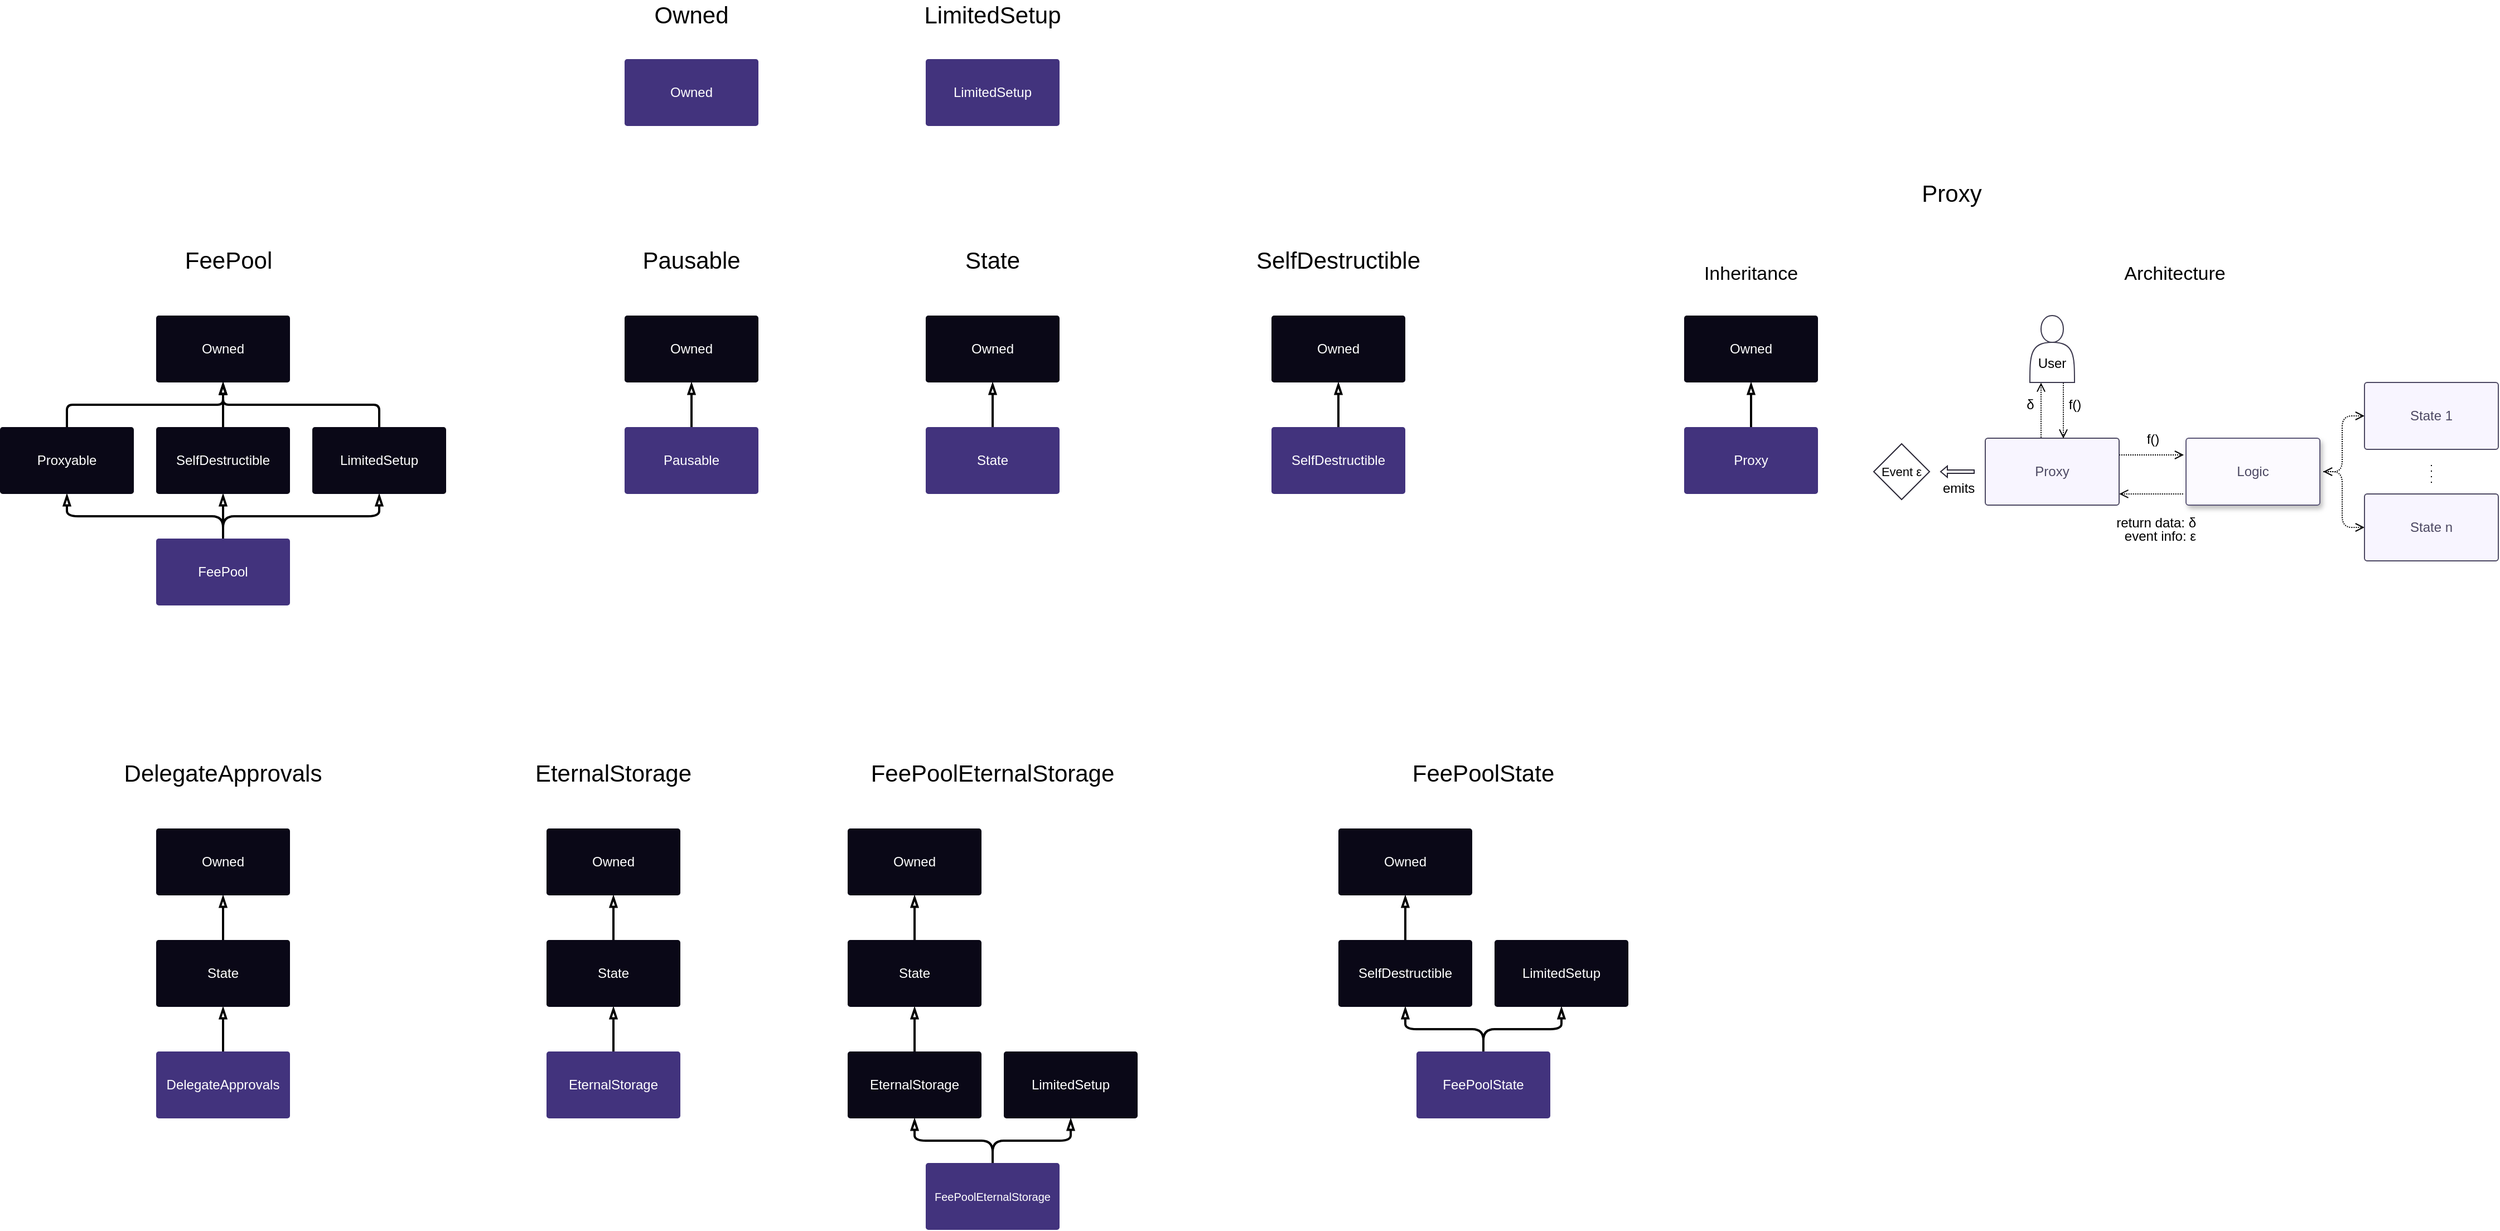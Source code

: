 <mxfile version="11.2.8" type="device" pages="1"><diagram id="GeBhjOawOfTG-TZ4o7KQ" name="Page-1"><mxGraphModel dx="678" dy="1545" grid="1" gridSize="10" guides="1" tooltips="1" connect="1" arrows="1" fold="1" page="1" pageScale="1" pageWidth="850" pageHeight="1100" math="0" shadow="0"><root><mxCell id="0"/><mxCell id="1" parent="0"/><mxCell id="AA69jOeBU6M6I2S-nlwK-62" style="edgeStyle=orthogonalEdgeStyle;rounded=1;orthogonalLoop=1;jettySize=auto;html=1;exitX=0.5;exitY=0;exitDx=0;exitDy=0;entryX=0.5;entryY=1;entryDx=0;entryDy=0;endArrow=blockThin;endFill=0;strokeWidth=2;fontSize=21;" edge="1" parent="1" source="AA69jOeBU6M6I2S-nlwK-1" target="AA69jOeBU6M6I2S-nlwK-2"><mxGeometry relative="1" as="geometry"/></mxCell><mxCell id="AA69jOeBU6M6I2S-nlwK-63" style="edgeStyle=orthogonalEdgeStyle;rounded=1;orthogonalLoop=1;jettySize=auto;html=1;exitX=0.5;exitY=0;exitDx=0;exitDy=0;entryX=0.5;entryY=1;entryDx=0;entryDy=0;endArrow=blockThin;endFill=0;strokeWidth=2;fontSize=21;" edge="1" parent="1" source="AA69jOeBU6M6I2S-nlwK-1" target="AA69jOeBU6M6I2S-nlwK-5"><mxGeometry relative="1" as="geometry"/></mxCell><mxCell id="AA69jOeBU6M6I2S-nlwK-64" style="edgeStyle=orthogonalEdgeStyle;rounded=1;orthogonalLoop=1;jettySize=auto;html=1;exitX=0.5;exitY=0;exitDx=0;exitDy=0;entryX=0.5;entryY=1;entryDx=0;entryDy=0;endArrow=blockThin;endFill=0;strokeWidth=2;fontSize=21;" edge="1" parent="1" source="AA69jOeBU6M6I2S-nlwK-1" target="AA69jOeBU6M6I2S-nlwK-4"><mxGeometry relative="1" as="geometry"/></mxCell><mxCell id="AA69jOeBU6M6I2S-nlwK-1" value="&lt;font color=&quot;#FFFFFF&quot;&gt;FeePool&lt;/font&gt;" style="rounded=1;whiteSpace=wrap;html=1;fillColor=#42337D;strokeColor=none;arcSize=4;gradientColor=none;" vertex="1" parent="1"><mxGeometry x="180" y="320" width="120" height="60" as="geometry"/></mxCell><mxCell id="AA69jOeBU6M6I2S-nlwK-7" style="edgeStyle=orthogonalEdgeStyle;rounded=1;orthogonalLoop=1;jettySize=auto;html=1;exitX=0.5;exitY=0;exitDx=0;exitDy=0;entryX=0.5;entryY=1;entryDx=0;entryDy=0;strokeWidth=2;arcSize=10;endArrow=blockThin;endFill=0;" edge="1" parent="1" source="AA69jOeBU6M6I2S-nlwK-2" target="AA69jOeBU6M6I2S-nlwK-3"><mxGeometry relative="1" as="geometry"/></mxCell><UserObject label="&lt;font color=&quot;#FFFFFF&quot;&gt;SelfDestructible&lt;/font&gt;" link="SelfDestructible" id="AA69jOeBU6M6I2S-nlwK-2"><mxCell style="rounded=1;whiteSpace=wrap;html=1;fillColor=#0a0817;strokeColor=none;arcSize=4;" vertex="1" parent="1"><mxGeometry x="180" y="220" width="120" height="60" as="geometry"/></mxCell></UserObject><UserObject label="&lt;font color=&quot;#FFFFFF&quot;&gt;Owned&lt;/font&gt;" link="Owned" id="AA69jOeBU6M6I2S-nlwK-3"><mxCell style="rounded=1;whiteSpace=wrap;html=1;fillColor=#0a0817;strokeColor=none;arcSize=4;" vertex="1" parent="1"><mxGeometry x="180" y="120" width="120" height="60" as="geometry"/></mxCell></UserObject><mxCell id="AA69jOeBU6M6I2S-nlwK-9" style="edgeStyle=orthogonalEdgeStyle;rounded=1;orthogonalLoop=1;jettySize=auto;html=1;exitX=0.5;exitY=0;exitDx=0;exitDy=0;strokeWidth=2;arcSize=10;endArrow=blockThin;endFill=0;" edge="1" parent="1" source="AA69jOeBU6M6I2S-nlwK-4" target="AA69jOeBU6M6I2S-nlwK-3"><mxGeometry relative="1" as="geometry"/></mxCell><UserObject label="&lt;div&gt;&lt;font color=&quot;#FFFFFF&quot;&gt;LimitedSetup&lt;/font&gt;&lt;/div&gt;" link="LimitedSetup" id="AA69jOeBU6M6I2S-nlwK-4"><mxCell style="rounded=1;whiteSpace=wrap;html=1;fillColor=#0a0817;strokeColor=none;arcSize=4;" vertex="1" parent="1"><mxGeometry x="320" y="220" width="120" height="60" as="geometry"/></mxCell></UserObject><mxCell id="AA69jOeBU6M6I2S-nlwK-10" style="edgeStyle=orthogonalEdgeStyle;rounded=1;orthogonalLoop=1;jettySize=auto;html=1;exitX=0.5;exitY=0;exitDx=0;exitDy=0;strokeWidth=2;arcSize=10;endArrow=blockThin;endFill=0;" edge="1" parent="1" source="AA69jOeBU6M6I2S-nlwK-5" target="AA69jOeBU6M6I2S-nlwK-3"><mxGeometry relative="1" as="geometry"/></mxCell><UserObject label="&lt;font style=&quot;font-size: 12px&quot; color=&quot;#FFFFFF&quot;&gt;Proxyable&lt;/font&gt;" link="Proxyable" id="AA69jOeBU6M6I2S-nlwK-5"><mxCell style="rounded=1;whiteSpace=wrap;html=1;fillColor=#0a0817;strokeColor=none;arcSize=4;" vertex="1" parent="1"><mxGeometry x="40" y="220" width="120" height="60" as="geometry"/></mxCell></UserObject><mxCell id="AA69jOeBU6M6I2S-nlwK-16" value="Pausable" style="text;html=1;strokeColor=none;fillColor=none;align=center;verticalAlign=middle;whiteSpace=wrap;rounded=0;fontSize=21;" vertex="1" parent="1"><mxGeometry x="640" y="60" width="40" height="20" as="geometry"/></mxCell><mxCell id="AA69jOeBU6M6I2S-nlwK-17" value="FeePool" style="text;html=1;strokeColor=none;fillColor=none;align=center;verticalAlign=middle;whiteSpace=wrap;rounded=0;fontSize=21;" vertex="1" parent="1"><mxGeometry x="225" y="60" width="40" height="20" as="geometry"/></mxCell><mxCell id="AA69jOeBU6M6I2S-nlwK-18" style="edgeStyle=orthogonalEdgeStyle;rounded=1;orthogonalLoop=1;jettySize=auto;html=1;exitX=0.5;exitY=0;exitDx=0;exitDy=0;entryX=0.5;entryY=1;entryDx=0;entryDy=0;strokeWidth=2;arcSize=10;endArrow=blockThin;endFill=0;" edge="1" parent="1" source="AA69jOeBU6M6I2S-nlwK-19" target="AA69jOeBU6M6I2S-nlwK-20"><mxGeometry relative="1" as="geometry"/></mxCell><UserObject label="&lt;font color=&quot;#FFFFFF&quot;&gt;Pausable&lt;/font&gt;" id="AA69jOeBU6M6I2S-nlwK-19"><mxCell style="rounded=1;whiteSpace=wrap;html=1;fillColor=#42337D;strokeColor=none;arcSize=4;" vertex="1" parent="1"><mxGeometry x="600" y="220" width="120" height="60" as="geometry"/></mxCell></UserObject><UserObject label="&lt;font color=&quot;#FFFFFF&quot;&gt;Owned&lt;/font&gt;" link="Owned" id="AA69jOeBU6M6I2S-nlwK-20"><mxCell style="rounded=1;whiteSpace=wrap;html=1;fillColor=#0a0817;strokeColor=none;arcSize=4;" vertex="1" parent="1"><mxGeometry x="600" y="120" width="120" height="60" as="geometry"/></mxCell></UserObject><mxCell id="AA69jOeBU6M6I2S-nlwK-21" value="&lt;div&gt;SelfDestructible&lt;/div&gt;" style="text;html=1;strokeColor=none;fillColor=none;align=center;verticalAlign=middle;whiteSpace=wrap;rounded=0;fontSize=21;" vertex="1" parent="1"><mxGeometry x="1220" y="60" width="40" height="20" as="geometry"/></mxCell><mxCell id="AA69jOeBU6M6I2S-nlwK-73" style="edgeStyle=orthogonalEdgeStyle;rounded=1;orthogonalLoop=1;jettySize=auto;html=1;exitX=0.5;exitY=0;exitDx=0;exitDy=0;endArrow=blockThin;endFill=0;strokeWidth=2;fontSize=21;" edge="1" parent="1" source="AA69jOeBU6M6I2S-nlwK-32" target="AA69jOeBU6M6I2S-nlwK-35"><mxGeometry relative="1" as="geometry"/></mxCell><mxCell id="AA69jOeBU6M6I2S-nlwK-32" value="&lt;font color=&quot;#FFFFFF&quot;&gt;SelfDestructible&lt;/font&gt;" style="rounded=1;whiteSpace=wrap;html=1;fillColor=#42337D;strokeColor=none;arcSize=4;gradientColor=none;" vertex="1" parent="1"><mxGeometry x="1180" y="220" width="120" height="60" as="geometry"/></mxCell><UserObject label="&lt;font color=&quot;#FFFFFF&quot;&gt;Owned&lt;/font&gt;" link="Owned" id="AA69jOeBU6M6I2S-nlwK-35"><mxCell style="rounded=1;whiteSpace=wrap;html=1;fillColor=#0a0817;strokeColor=none;arcSize=4;" vertex="1" parent="1"><mxGeometry x="1180" y="120" width="120" height="60" as="geometry"/></mxCell></UserObject><mxCell id="AA69jOeBU6M6I2S-nlwK-36" style="edgeStyle=orthogonalEdgeStyle;rounded=1;orthogonalLoop=1;jettySize=auto;html=1;exitX=0.5;exitY=0;exitDx=0;exitDy=0;entryX=0.5;entryY=1;entryDx=0;entryDy=0;strokeWidth=2;arcSize=10;endArrow=blockThin;endFill=0;" edge="1" parent="1" source="AA69jOeBU6M6I2S-nlwK-37" target="AA69jOeBU6M6I2S-nlwK-38"><mxGeometry relative="1" as="geometry"/></mxCell><mxCell id="AA69jOeBU6M6I2S-nlwK-37" value="&lt;font color=&quot;#FFFFFF&quot;&gt;State&lt;/font&gt;" style="rounded=1;whiteSpace=wrap;html=1;fillColor=#42337D;strokeColor=none;arcSize=4;gradientColor=none;" vertex="1" parent="1"><mxGeometry x="870" y="220" width="120" height="60" as="geometry"/></mxCell><UserObject label="&lt;font color=&quot;#FFFFFF&quot;&gt;Owned&lt;/font&gt;" link="Owned" id="AA69jOeBU6M6I2S-nlwK-38"><mxCell style="rounded=1;whiteSpace=wrap;html=1;fillColor=#0a0817;strokeColor=none;arcSize=4;" vertex="1" parent="1"><mxGeometry x="870" y="120" width="120" height="60" as="geometry"/></mxCell></UserObject><mxCell id="AA69jOeBU6M6I2S-nlwK-39" value="State" style="text;html=1;strokeColor=none;fillColor=none;align=center;verticalAlign=middle;whiteSpace=wrap;rounded=0;fontSize=21;" vertex="1" parent="1"><mxGeometry x="910" y="60" width="40" height="20" as="geometry"/></mxCell><mxCell id="AA69jOeBU6M6I2S-nlwK-41" style="edgeStyle=orthogonalEdgeStyle;rounded=1;orthogonalLoop=1;jettySize=auto;html=1;exitX=0.5;exitY=0;exitDx=0;exitDy=0;entryX=0.5;entryY=1;entryDx=0;entryDy=0;strokeWidth=2;arcSize=10;endArrow=blockThin;endFill=0;" edge="1" parent="1" source="AA69jOeBU6M6I2S-nlwK-42" target="AA69jOeBU6M6I2S-nlwK-43"><mxGeometry relative="1" as="geometry"/></mxCell><UserObject label="&lt;font color=&quot;#FFFFFF&quot;&gt;DelegateApprovals&lt;/font&gt;" id="AA69jOeBU6M6I2S-nlwK-42"><mxCell style="rounded=1;whiteSpace=wrap;html=1;fillColor=#42337D;strokeColor=none;arcSize=4;gradientColor=none;" vertex="1" parent="1"><mxGeometry x="180" y="780" width="120" height="60" as="geometry"/></mxCell></UserObject><mxCell id="AA69jOeBU6M6I2S-nlwK-46" style="edgeStyle=orthogonalEdgeStyle;rounded=1;orthogonalLoop=1;jettySize=auto;html=1;exitX=0.5;exitY=0;exitDx=0;exitDy=0;entryX=0.5;entryY=1;entryDx=0;entryDy=0;endArrow=blockThin;endFill=0;strokeWidth=2;fontSize=21;" edge="1" parent="1" source="AA69jOeBU6M6I2S-nlwK-43" target="AA69jOeBU6M6I2S-nlwK-45"><mxGeometry relative="1" as="geometry"/></mxCell><UserObject label="&lt;font color=&quot;#FFFFFF&quot;&gt;State&lt;/font&gt;" link="State" id="AA69jOeBU6M6I2S-nlwK-43"><mxCell style="rounded=1;whiteSpace=wrap;html=1;fillColor=#0a0817;strokeColor=none;arcSize=4;" vertex="1" parent="1"><mxGeometry x="180" y="680" width="120" height="60" as="geometry"/></mxCell></UserObject><mxCell id="AA69jOeBU6M6I2S-nlwK-44" value="DelegateApprovals" style="text;html=1;strokeColor=none;fillColor=none;align=center;verticalAlign=middle;whiteSpace=wrap;rounded=0;fontSize=21;" vertex="1" parent="1"><mxGeometry x="220" y="520" width="40" height="20" as="geometry"/></mxCell><UserObject label="&lt;font color=&quot;#FFFFFF&quot;&gt;Owned&lt;/font&gt;" link="Owned" id="AA69jOeBU6M6I2S-nlwK-45"><mxCell style="rounded=1;whiteSpace=wrap;html=1;fillColor=#0a0817;strokeColor=none;arcSize=4;" vertex="1" parent="1"><mxGeometry x="180" y="580" width="120" height="60" as="geometry"/></mxCell></UserObject><mxCell id="AA69jOeBU6M6I2S-nlwK-47" style="edgeStyle=orthogonalEdgeStyle;rounded=1;orthogonalLoop=1;jettySize=auto;html=1;exitX=0.5;exitY=0;exitDx=0;exitDy=0;entryX=0.5;entryY=1;entryDx=0;entryDy=0;strokeWidth=2;arcSize=10;endArrow=blockThin;endFill=0;" edge="1" parent="1" source="AA69jOeBU6M6I2S-nlwK-48" target="AA69jOeBU6M6I2S-nlwK-50"><mxGeometry relative="1" as="geometry"/></mxCell><UserObject label="&lt;font color=&quot;#FFFFFF&quot;&gt;EternalStorage&lt;/font&gt;" id="AA69jOeBU6M6I2S-nlwK-48"><mxCell style="rounded=1;whiteSpace=wrap;html=1;fillColor=#42337D;strokeColor=none;arcSize=4;gradientColor=none;" vertex="1" parent="1"><mxGeometry x="530" y="780" width="120" height="60" as="geometry"/></mxCell></UserObject><mxCell id="AA69jOeBU6M6I2S-nlwK-49" style="edgeStyle=orthogonalEdgeStyle;rounded=1;orthogonalLoop=1;jettySize=auto;html=1;exitX=0.5;exitY=0;exitDx=0;exitDy=0;entryX=0.5;entryY=1;entryDx=0;entryDy=0;endArrow=blockThin;endFill=0;strokeWidth=2;fontSize=21;" edge="1" parent="1" source="AA69jOeBU6M6I2S-nlwK-50" target="AA69jOeBU6M6I2S-nlwK-52"><mxGeometry relative="1" as="geometry"/></mxCell><UserObject label="&lt;font color=&quot;#FFFFFF&quot;&gt;State&lt;/font&gt;" link="State" id="AA69jOeBU6M6I2S-nlwK-50"><mxCell style="rounded=1;whiteSpace=wrap;html=1;fillColor=#0a0817;strokeColor=none;arcSize=4;" vertex="1" parent="1"><mxGeometry x="530" y="680" width="120" height="60" as="geometry"/></mxCell></UserObject><mxCell id="AA69jOeBU6M6I2S-nlwK-51" value="EternalStorage" style="text;html=1;strokeColor=none;fillColor=none;align=center;verticalAlign=middle;whiteSpace=wrap;rounded=0;fontSize=21;" vertex="1" parent="1"><mxGeometry x="570" y="520" width="40" height="20" as="geometry"/></mxCell><UserObject label="&lt;font color=&quot;#FFFFFF&quot;&gt;Owned&lt;/font&gt;" link="Owned" id="AA69jOeBU6M6I2S-nlwK-52"><mxCell style="rounded=1;whiteSpace=wrap;html=1;fillColor=#0a0817;strokeColor=none;arcSize=4;" vertex="1" parent="1"><mxGeometry x="530" y="580" width="120" height="60" as="geometry"/></mxCell></UserObject><mxCell id="AA69jOeBU6M6I2S-nlwK-53" style="edgeStyle=orthogonalEdgeStyle;rounded=1;orthogonalLoop=1;jettySize=auto;html=1;exitX=0.5;exitY=0;exitDx=0;exitDy=0;entryX=0.5;entryY=1;entryDx=0;entryDy=0;strokeWidth=2;arcSize=10;endArrow=blockThin;endFill=0;" edge="1" parent="1" source="AA69jOeBU6M6I2S-nlwK-54" target="AA69jOeBU6M6I2S-nlwK-56"><mxGeometry relative="1" as="geometry"/></mxCell><UserObject label="&lt;font color=&quot;#FFFFFF&quot;&gt;EternalStorage&lt;/font&gt;" link="EternalStorage" id="AA69jOeBU6M6I2S-nlwK-54"><mxCell style="rounded=1;whiteSpace=wrap;html=1;fillColor=#0A0817;strokeColor=none;arcSize=4;gradientColor=none;" vertex="1" parent="1"><mxGeometry x="800" y="780" width="120" height="60" as="geometry"/></mxCell></UserObject><mxCell id="AA69jOeBU6M6I2S-nlwK-55" style="edgeStyle=orthogonalEdgeStyle;rounded=1;orthogonalLoop=1;jettySize=auto;html=1;exitX=0.5;exitY=0;exitDx=0;exitDy=0;entryX=0.5;entryY=1;entryDx=0;entryDy=0;endArrow=blockThin;endFill=0;strokeWidth=2;fontSize=21;" edge="1" parent="1" source="AA69jOeBU6M6I2S-nlwK-56" target="AA69jOeBU6M6I2S-nlwK-58"><mxGeometry relative="1" as="geometry"/></mxCell><UserObject label="&lt;font color=&quot;#FFFFFF&quot;&gt;State&lt;/font&gt;" link="State" id="AA69jOeBU6M6I2S-nlwK-56"><mxCell style="rounded=1;whiteSpace=wrap;html=1;fillColor=#0a0817;strokeColor=none;arcSize=4;" vertex="1" parent="1"><mxGeometry x="800" y="680" width="120" height="60" as="geometry"/></mxCell></UserObject><mxCell id="AA69jOeBU6M6I2S-nlwK-57" value="&lt;div&gt;FeePoolEternalStorage&lt;/div&gt;" style="text;html=1;strokeColor=none;fillColor=none;align=center;verticalAlign=middle;whiteSpace=wrap;rounded=0;fontSize=21;" vertex="1" parent="1"><mxGeometry x="910" y="520" width="40" height="20" as="geometry"/></mxCell><UserObject label="&lt;font color=&quot;#FFFFFF&quot;&gt;Owned&lt;/font&gt;" link="Owned" id="AA69jOeBU6M6I2S-nlwK-58"><mxCell style="rounded=1;whiteSpace=wrap;html=1;fillColor=#0a0817;strokeColor=none;arcSize=4;" vertex="1" parent="1"><mxGeometry x="800" y="580" width="120" height="60" as="geometry"/></mxCell></UserObject><mxCell id="AA69jOeBU6M6I2S-nlwK-67" style="edgeStyle=orthogonalEdgeStyle;rounded=1;orthogonalLoop=1;jettySize=auto;html=1;exitX=0.5;exitY=0;exitDx=0;exitDy=0;entryX=0.5;entryY=1;entryDx=0;entryDy=0;endArrow=blockThin;endFill=0;strokeWidth=2;fontSize=21;" edge="1" parent="1" source="AA69jOeBU6M6I2S-nlwK-59" target="AA69jOeBU6M6I2S-nlwK-54"><mxGeometry relative="1" as="geometry"/></mxCell><mxCell id="AA69jOeBU6M6I2S-nlwK-68" style="edgeStyle=orthogonalEdgeStyle;rounded=1;orthogonalLoop=1;jettySize=auto;html=1;exitX=0.5;exitY=0;exitDx=0;exitDy=0;endArrow=blockThin;endFill=0;strokeWidth=2;fontSize=21;" edge="1" parent="1" source="AA69jOeBU6M6I2S-nlwK-59" target="AA69jOeBU6M6I2S-nlwK-61"><mxGeometry relative="1" as="geometry"/></mxCell><UserObject label="&lt;font style=&quot;font-size: 10px&quot; color=&quot;#FFFFFF&quot;&gt;FeePoolEternalStorage&lt;/font&gt;" id="AA69jOeBU6M6I2S-nlwK-59"><mxCell style="rounded=1;whiteSpace=wrap;html=1;fillColor=#42337D;strokeColor=none;arcSize=4;gradientColor=none;" vertex="1" parent="1"><mxGeometry x="870" y="880" width="120" height="60" as="geometry"/></mxCell></UserObject><UserObject label="&lt;font color=&quot;#FFFFFF&quot;&gt;LimitedSetup&lt;/font&gt;" link="LimitedSetup" id="AA69jOeBU6M6I2S-nlwK-61"><mxCell style="rounded=1;whiteSpace=wrap;html=1;fillColor=#0A0817;strokeColor=none;arcSize=4;gradientColor=none;" vertex="1" parent="1"><mxGeometry x="940" y="780" width="120" height="60" as="geometry"/></mxCell></UserObject><UserObject label="&lt;font color=&quot;#FFFFFF&quot;&gt;Owned&lt;/font&gt;" id="AA69jOeBU6M6I2S-nlwK-69"><mxCell style="rounded=1;whiteSpace=wrap;html=1;fillColor=#42337D;strokeColor=none;arcSize=4;" vertex="1" parent="1"><mxGeometry x="600" y="-110" width="120" height="60" as="geometry"/></mxCell></UserObject><mxCell id="AA69jOeBU6M6I2S-nlwK-70" value="Owned" style="text;html=1;strokeColor=none;fillColor=none;align=center;verticalAlign=middle;whiteSpace=wrap;rounded=0;fontSize=21;" vertex="1" parent="1"><mxGeometry x="640" y="-160" width="40" height="20" as="geometry"/></mxCell><UserObject label="&lt;font color=&quot;#FFFFFF&quot;&gt;LimitedSetup&lt;/font&gt;" id="AA69jOeBU6M6I2S-nlwK-71"><mxCell style="rounded=1;whiteSpace=wrap;html=1;fillColor=#42337D;strokeColor=none;arcSize=4;" vertex="1" parent="1"><mxGeometry x="870" y="-110" width="120" height="60" as="geometry"/></mxCell></UserObject><mxCell id="AA69jOeBU6M6I2S-nlwK-72" value="LimitedSetup" style="text;html=1;strokeColor=none;fillColor=none;align=center;verticalAlign=middle;whiteSpace=wrap;rounded=0;fontSize=21;" vertex="1" parent="1"><mxGeometry x="910" y="-160" width="40" height="20" as="geometry"/></mxCell><mxCell id="AA69jOeBU6M6I2S-nlwK-74" style="edgeStyle=orthogonalEdgeStyle;rounded=1;orthogonalLoop=1;jettySize=auto;html=1;exitX=0.5;exitY=0;exitDx=0;exitDy=0;entryX=0.5;entryY=1;entryDx=0;entryDy=0;strokeWidth=2;arcSize=10;endArrow=blockThin;endFill=0;" edge="1" parent="1" source="AA69jOeBU6M6I2S-nlwK-75" target="AA69jOeBU6M6I2S-nlwK-77"><mxGeometry relative="1" as="geometry"/></mxCell><UserObject label="&lt;font color=&quot;#FFFFFF&quot;&gt;SelfDestructible&lt;/font&gt;" link="SelfDestructible" id="AA69jOeBU6M6I2S-nlwK-75"><mxCell style="rounded=1;whiteSpace=wrap;html=1;fillColor=#0A0817;strokeColor=none;arcSize=4;gradientColor=none;" vertex="1" parent="1"><mxGeometry x="1240" y="680" width="120" height="60" as="geometry"/></mxCell></UserObject><UserObject label="&lt;font color=&quot;#FFFFFF&quot;&gt;Owned&lt;/font&gt;" link="Owned" id="AA69jOeBU6M6I2S-nlwK-77"><mxCell style="rounded=1;whiteSpace=wrap;html=1;fillColor=#0a0817;strokeColor=none;arcSize=4;" vertex="1" parent="1"><mxGeometry x="1240" y="580" width="120" height="60" as="geometry"/></mxCell></UserObject><mxCell id="AA69jOeBU6M6I2S-nlwK-79" style="edgeStyle=orthogonalEdgeStyle;rounded=1;orthogonalLoop=1;jettySize=auto;html=1;exitX=0.5;exitY=0;exitDx=0;exitDy=0;entryX=0.5;entryY=1;entryDx=0;entryDy=0;endArrow=blockThin;endFill=0;strokeWidth=2;fontSize=21;" edge="1" parent="1" source="AA69jOeBU6M6I2S-nlwK-81" target="AA69jOeBU6M6I2S-nlwK-75"><mxGeometry relative="1" as="geometry"/></mxCell><mxCell id="AA69jOeBU6M6I2S-nlwK-80" style="edgeStyle=orthogonalEdgeStyle;rounded=1;orthogonalLoop=1;jettySize=auto;html=1;exitX=0.5;exitY=0;exitDx=0;exitDy=0;endArrow=blockThin;endFill=0;strokeWidth=2;fontSize=21;" edge="1" parent="1" source="AA69jOeBU6M6I2S-nlwK-81" target="AA69jOeBU6M6I2S-nlwK-82"><mxGeometry relative="1" as="geometry"/></mxCell><UserObject label="&lt;font style=&quot;font-size: 12px&quot; color=&quot;#FFFFFF&quot;&gt;FeePoolState&lt;/font&gt;" id="AA69jOeBU6M6I2S-nlwK-81"><mxCell style="rounded=1;whiteSpace=wrap;html=1;fillColor=#42337D;strokeColor=none;arcSize=4;gradientColor=none;" vertex="1" parent="1"><mxGeometry x="1310" y="780" width="120" height="60" as="geometry"/></mxCell></UserObject><UserObject label="&lt;font color=&quot;#FFFFFF&quot;&gt;LimitedSetup&lt;/font&gt;" link="LimitedSetup" id="AA69jOeBU6M6I2S-nlwK-82"><mxCell style="rounded=1;whiteSpace=wrap;html=1;fillColor=#0A0817;strokeColor=none;arcSize=4;gradientColor=none;" vertex="1" parent="1"><mxGeometry x="1380" y="680" width="120" height="60" as="geometry"/></mxCell></UserObject><mxCell id="AA69jOeBU6M6I2S-nlwK-83" value="&lt;div&gt;FeePoolState&lt;/div&gt;" style="text;html=1;strokeColor=none;fillColor=none;align=center;verticalAlign=middle;whiteSpace=wrap;rounded=0;fontSize=21;" vertex="1" parent="1"><mxGeometry x="1350" y="520" width="40" height="20" as="geometry"/></mxCell><mxCell id="AA69jOeBU6M6I2S-nlwK-88" value="Proxy" style="text;html=1;strokeColor=none;fillColor=none;align=center;verticalAlign=middle;whiteSpace=wrap;rounded=0;fontSize=21;" vertex="1" parent="1"><mxGeometry x="1770" width="40" height="20" as="geometry"/></mxCell><mxCell id="AA69jOeBU6M6I2S-nlwK-89" style="edgeStyle=orthogonalEdgeStyle;rounded=1;orthogonalLoop=1;jettySize=auto;html=1;exitX=0.5;exitY=0;exitDx=0;exitDy=0;endArrow=blockThin;endFill=0;strokeWidth=2;fontSize=21;" edge="1" parent="1" source="AA69jOeBU6M6I2S-nlwK-90" target="AA69jOeBU6M6I2S-nlwK-91"><mxGeometry relative="1" as="geometry"/></mxCell><mxCell id="AA69jOeBU6M6I2S-nlwK-90" value="&lt;font color=&quot;#FFFFFF&quot;&gt;Proxy&lt;/font&gt;" style="rounded=1;whiteSpace=wrap;html=1;fillColor=#42337D;strokeColor=none;arcSize=4;gradientColor=none;" vertex="1" parent="1"><mxGeometry x="1550" y="220" width="120" height="60" as="geometry"/></mxCell><UserObject label="&lt;font color=&quot;#FFFFFF&quot;&gt;Owned&lt;/font&gt;" link="Owned" id="AA69jOeBU6M6I2S-nlwK-91"><mxCell style="rounded=1;whiteSpace=wrap;html=1;fillColor=#0a0817;strokeColor=none;arcSize=4;" vertex="1" parent="1"><mxGeometry x="1550" y="120" width="120" height="60" as="geometry"/></mxCell></UserObject><mxCell id="AA69jOeBU6M6I2S-nlwK-92" value="&lt;font style=&quot;font-size: 17px&quot;&gt;Inheritance&lt;/font&gt;" style="text;html=1;strokeColor=none;fillColor=none;align=center;verticalAlign=middle;whiteSpace=wrap;rounded=0;fontSize=21;" vertex="1" parent="1"><mxGeometry x="1590" y="70" width="40" height="20" as="geometry"/></mxCell><mxCell id="AA69jOeBU6M6I2S-nlwK-93" value="&lt;font style=&quot;font-size: 17px&quot;&gt;Architecture&lt;/font&gt;" style="text;html=1;strokeColor=none;fillColor=none;align=center;verticalAlign=middle;whiteSpace=wrap;rounded=0;fontSize=21;" vertex="1" parent="1"><mxGeometry x="1970" y="70" width="40" height="20" as="geometry"/></mxCell><mxCell id="AA69jOeBU6M6I2S-nlwK-123" style="edgeStyle=orthogonalEdgeStyle;rounded=1;orthogonalLoop=1;jettySize=auto;html=1;exitX=1;exitY=0.25;exitDx=0;exitDy=0;dashed=1;dashPattern=1 1;startArrow=none;startFill=0;endArrow=open;endFill=0;strokeWidth=1;fontSize=21;" edge="1" parent="1" source="AA69jOeBU6M6I2S-nlwK-96"><mxGeometry relative="1" as="geometry"><mxPoint x="1998" y="245" as="targetPoint"/><mxPoint x="1941.968" y="245" as="sourcePoint"/></mxGeometry></mxCell><mxCell id="AA69jOeBU6M6I2S-nlwK-128" value="&lt;font style=&quot;font-size: 12px;&quot;&gt;f()&lt;/font&gt;" style="text;html=1;resizable=0;points=[];align=center;verticalAlign=middle;labelBackgroundColor=#ffffff;fontSize=12;" vertex="1" connectable="0" parent="AA69jOeBU6M6I2S-nlwK-123"><mxGeometry x="0.228" y="-1" relative="1" as="geometry"><mxPoint x="-5.5" y="-16" as="offset"/></mxGeometry></mxCell><mxCell id="AA69jOeBU6M6I2S-nlwK-96" value="&lt;font color=&quot;#4D4963&quot;&gt;Proxy&lt;/font&gt;" style="rounded=1;whiteSpace=wrap;html=1;fillColor=#F8F5FF;strokeColor=#4D4963;arcSize=4;gradientColor=none;strokeWidth=1;" vertex="1" parent="1"><mxGeometry x="1820" y="230" width="120" height="60" as="geometry"/></mxCell><mxCell id="AA69jOeBU6M6I2S-nlwK-104" style="edgeStyle=orthogonalEdgeStyle;rounded=1;orthogonalLoop=1;jettySize=auto;html=1;exitX=1;exitY=0.5;exitDx=0;exitDy=0;entryX=0;entryY=0.5;entryDx=0;entryDy=0;dashed=1;startArrow=open;startFill=0;endArrow=open;endFill=0;strokeWidth=1;fontSize=21;dashPattern=1 1;" edge="1" parent="1" source="AA69jOeBU6M6I2S-nlwK-101" target="AA69jOeBU6M6I2S-nlwK-102"><mxGeometry relative="1" as="geometry"/></mxCell><mxCell id="AA69jOeBU6M6I2S-nlwK-114" style="edgeStyle=orthogonalEdgeStyle;rounded=1;orthogonalLoop=1;jettySize=auto;html=1;exitX=1;exitY=0.5;exitDx=0;exitDy=0;entryX=0;entryY=0.5;entryDx=0;entryDy=0;dashed=1;startArrow=none;startFill=0;endArrow=open;endFill=0;strokeWidth=1;fontSize=21;dashPattern=1 1;" edge="1" parent="1" source="AA69jOeBU6M6I2S-nlwK-101" target="AA69jOeBU6M6I2S-nlwK-113"><mxGeometry relative="1" as="geometry"/></mxCell><mxCell id="AA69jOeBU6M6I2S-nlwK-101" value="&lt;font color=&quot;#4D4963&quot;&gt;Logic&lt;br&gt;&lt;/font&gt;" style="rounded=1;whiteSpace=wrap;html=1;fillColor=#FCFAFF;strokeColor=#5D5878;arcSize=4;gradientColor=none;strokeWidth=1;glass=0;shadow=1;comic=0;perimeterSpacing=3;" vertex="1" parent="1"><mxGeometry x="2000" y="230" width="120" height="60" as="geometry"/></mxCell><mxCell id="AA69jOeBU6M6I2S-nlwK-102" value="&lt;font color=&quot;#4D4963&quot;&gt;State 1&lt;br&gt;&lt;/font&gt;" style="rounded=1;whiteSpace=wrap;html=1;fillColor=#F8F5FF;strokeColor=#4D4963;arcSize=4;gradientColor=none;strokeWidth=1;" vertex="1" parent="1"><mxGeometry x="2160" y="180" width="120" height="60" as="geometry"/></mxCell><mxCell id="AA69jOeBU6M6I2S-nlwK-112" style="edgeStyle=orthogonalEdgeStyle;rounded=1;orthogonalLoop=1;jettySize=auto;html=1;exitX=0.5;exitY=1;exitDx=0;exitDy=0;entryX=0.5;entryY=0;entryDx=0;entryDy=0;startArrow=none;startFill=0;endArrow=open;endFill=0;strokeWidth=1;fontSize=21;dashed=1;dashPattern=1 1;" edge="1" parent="1"><mxGeometry relative="1" as="geometry"><mxPoint x="1890" y="180.2" as="sourcePoint"/><mxPoint x="1890" y="230.2" as="targetPoint"/></mxGeometry></mxCell><mxCell id="AA69jOeBU6M6I2S-nlwK-126" value="&lt;font style=&quot;font-size: 12px;&quot;&gt;f()&lt;br style=&quot;font-size: 12px;&quot;&gt;&lt;/font&gt;" style="text;html=1;resizable=0;points=[];align=center;verticalAlign=middle;labelBackgroundColor=#ffffff;fontSize=12;" vertex="1" connectable="0" parent="AA69jOeBU6M6I2S-nlwK-112"><mxGeometry x="0.04" y="1" relative="1" as="geometry"><mxPoint x="9" y="-6" as="offset"/></mxGeometry></mxCell><mxCell id="AA69jOeBU6M6I2S-nlwK-110" value="&lt;div&gt;&lt;br&gt;&lt;/div&gt;&lt;div style=&quot;font-size: 12px&quot;&gt;User&lt;br&gt;&lt;/div&gt;" style="shape=actor;whiteSpace=wrap;html=1;strokeColor=#3D3A4F;strokeWidth=1;fillColor=#FFFFFF;gradientColor=none;fontSize=21;" vertex="1" parent="1"><mxGeometry x="1860" y="120" width="40" height="60" as="geometry"/></mxCell><mxCell id="AA69jOeBU6M6I2S-nlwK-113" value="&lt;font color=&quot;#4D4963&quot;&gt;State n&lt;/font&gt;" style="rounded=1;whiteSpace=wrap;html=1;fillColor=#F8F5FF;strokeColor=#4D4963;arcSize=4;gradientColor=none;strokeWidth=1;" vertex="1" parent="1"><mxGeometry x="2160" y="280" width="120" height="60" as="geometry"/></mxCell><mxCell id="AA69jOeBU6M6I2S-nlwK-115" value="" style="endArrow=none;dashed=1;html=1;dashPattern=1 4;strokeWidth=1;fontSize=21;" edge="1" parent="1"><mxGeometry width="50" height="50" relative="1" as="geometry"><mxPoint x="2220" y="270" as="sourcePoint"/><mxPoint x="2220" y="250" as="targetPoint"/></mxGeometry></mxCell><mxCell id="AA69jOeBU6M6I2S-nlwK-125" style="edgeStyle=orthogonalEdgeStyle;rounded=1;orthogonalLoop=1;jettySize=auto;html=1;exitX=1.001;exitY=0.833;exitDx=0;exitDy=0;dashed=1;dashPattern=1 1;startArrow=open;startFill=0;endArrow=none;endFill=0;strokeWidth=1;fontSize=21;exitPerimeter=0;" edge="1" parent="1" source="AA69jOeBU6M6I2S-nlwK-96"><mxGeometry relative="1" as="geometry"><mxPoint x="1998" y="280" as="targetPoint"/><mxPoint x="1941.968" y="280" as="sourcePoint"/></mxGeometry></mxCell><mxCell id="AA69jOeBU6M6I2S-nlwK-132" value="&lt;p style=&quot;line-height: 60%; font-size: 12px;&quot; align=&quot;right&quot;&gt;&lt;font style=&quot;font-size: 12px;&quot;&gt;&lt;span style=&quot;font-size: 12px;&quot;&gt;&lt;font style=&quot;font-size: 12px;&quot;&gt;return data: &lt;span style=&quot;font-size: 12px;&quot; lang=&quot;el&quot;&gt;δ&lt;/span&gt;&lt;/font&gt;&lt;/span&gt;&lt;span style=&quot;font-size: 12px;&quot;&gt;&lt;font style=&quot;font-size: 12px;&quot;&gt;&lt;span style=&quot;line-height: 100%; font-size: 12px;&quot; lang=&quot;el&quot;&gt;&lt;br style=&quot;font-size: 12px;&quot;&gt;event info: &lt;/span&gt;&lt;span title=&quot;Greek language text&quot; style=&quot;font-size: 12px;&quot; lang=&quot;el&quot;&gt;ε&lt;/span&gt;&lt;/font&gt;&lt;/span&gt;&lt;span style=&quot;font-size: 12px;&quot;&gt;&lt;font style=&quot;font-size: 12px;&quot;&gt;&lt;span style=&quot;font-size: 12px;&quot; lang=&quot;el&quot;&gt;&lt;/span&gt;&lt;/font&gt;&lt;/span&gt;&lt;/font&gt;&lt;/p&gt;&lt;div style=&quot;font-size: 12px;&quot; align=&quot;right&quot;&gt;&lt;font style=&quot;font-size: 12px;&quot;&gt;&lt;span style=&quot;font-size: 12px;&quot;&gt;&lt;/span&gt;&lt;/font&gt;&lt;/div&gt;&lt;div style=&quot;font-size: 12px;&quot; align=&quot;right&quot;&gt;&lt;font style=&quot;font-size: 12px;&quot;&gt;&lt;span style=&quot;font-size: 12px;&quot;&gt;&lt;font style=&quot;font-size: 12px;&quot;&gt;&lt;span style=&quot;font-size: 12px;&quot; lang=&quot;el&quot;&gt;&lt;/span&gt;&lt;/font&gt;&lt;/span&gt;&lt;/font&gt;&lt;/div&gt;&lt;p style=&quot;font-size: 12px;&quot; align=&quot;right&quot;&gt;&lt;/p&gt;" style="text;html=1;resizable=0;points=[];align=right;verticalAlign=middle;labelBackgroundColor=none;fontSize=12;" vertex="1" connectable="0" parent="AA69jOeBU6M6I2S-nlwK-125"><mxGeometry x="0.069" relative="1" as="geometry"><mxPoint x="39" y="30" as="offset"/></mxGeometry></mxCell><mxCell id="AA69jOeBU6M6I2S-nlwK-129" style="edgeStyle=orthogonalEdgeStyle;rounded=1;orthogonalLoop=1;jettySize=auto;html=1;exitX=0.5;exitY=1;exitDx=0;exitDy=0;entryX=0.5;entryY=0;entryDx=0;entryDy=0;startArrow=open;startFill=0;endArrow=none;endFill=0;strokeWidth=1;fontSize=21;dashed=1;dashPattern=1 1;" edge="1" parent="1"><mxGeometry relative="1" as="geometry"><mxPoint x="1870" y="180.2" as="sourcePoint"/><mxPoint x="1870" y="230.2" as="targetPoint"/></mxGeometry></mxCell><mxCell id="AA69jOeBU6M6I2S-nlwK-131" value="&lt;font style=&quot;font-size: 12px&quot;&gt;&lt;span lang=&quot;el&quot;&gt;δ&lt;/span&gt;&lt;/font&gt;" style="text;html=1;resizable=0;points=[];align=center;verticalAlign=middle;labelBackgroundColor=#ffffff;fontSize=12;" vertex="1" connectable="0" parent="AA69jOeBU6M6I2S-nlwK-129"><mxGeometry x="-0.088" y="1" relative="1" as="geometry"><mxPoint x="-11" y="-3" as="offset"/></mxGeometry></mxCell><mxCell id="AA69jOeBU6M6I2S-nlwK-133" value="&lt;font style=&quot;font-size: 11px&quot;&gt;Event &lt;font style=&quot;font-size: 11px&quot;&gt;&lt;span&gt;&lt;font style=&quot;font-size: 11px&quot;&gt;&lt;span title=&quot;Greek language text&quot; lang=&quot;el&quot;&gt;ε&lt;/span&gt;&lt;/font&gt;&lt;/span&gt;&lt;/font&gt;&lt;/font&gt;" style="rhombus;whiteSpace=wrap;html=1;shadow=0;glass=0;comic=0;labelBackgroundColor=none;strokeColor=#2A2736;strokeWidth=1;fillColor=#FFFFFF;gradientColor=none;fontSize=12;rounded=0;" vertex="1" parent="1"><mxGeometry x="1720" y="235" width="50" height="50" as="geometry"/></mxCell><mxCell id="AA69jOeBU6M6I2S-nlwK-135" value="" style="shape=singleArrow;direction=west;whiteSpace=wrap;html=1;rounded=0;shadow=0;glass=0;comic=0;labelBackgroundColor=none;strokeColor=#2A2736;strokeWidth=1;fillColor=#FFFFFF;gradientColor=none;fontSize=12;" vertex="1" parent="1"><mxGeometry x="1780" y="255" width="30" height="10" as="geometry"/></mxCell><mxCell id="AA69jOeBU6M6I2S-nlwK-141" value="&lt;font style=&quot;font-size: 12px&quot;&gt;emits&lt;/font&gt;" style="text;html=1;resizable=0;points=[];autosize=1;align=left;verticalAlign=top;spacingTop=-4;fontSize=12;" vertex="1" parent="1"><mxGeometry x="1780" y="265" width="40" height="20" as="geometry"/></mxCell></root></mxGraphModel></diagram></mxfile>